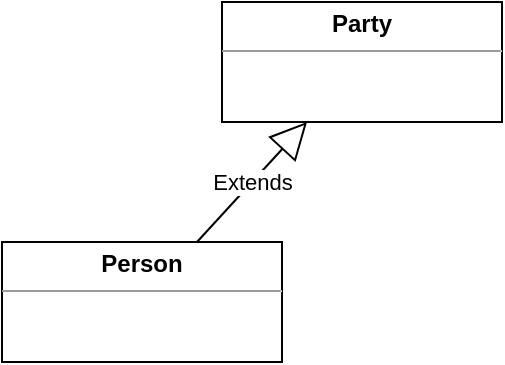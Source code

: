 <mxfile version="13.11.0" type="github">
  <diagram id="WDRfQYIRjnSFrek8GdsS" name="Page-1">
    <mxGraphModel dx="1038" dy="580" grid="1" gridSize="10" guides="1" tooltips="1" connect="1" arrows="1" fold="1" page="1" pageScale="1" pageWidth="850" pageHeight="1100" math="0" shadow="0">
      <root>
        <mxCell id="0" />
        <mxCell id="1" parent="0" />
        <mxCell id="qD8StPKB9xO7428mHrEP-21" value="&lt;p style=&quot;margin: 0px ; margin-top: 4px ; text-align: center&quot;&gt;&lt;b&gt;Party&lt;/b&gt;&lt;/p&gt;&lt;hr size=&quot;1&quot;&gt;&lt;div style=&quot;height: 2px&quot;&gt;&lt;/div&gt;" style="verticalAlign=top;align=left;overflow=fill;fontSize=12;fontFamily=Helvetica;html=1;" vertex="1" parent="1">
          <mxGeometry x="370" y="40" width="140" height="60" as="geometry" />
        </mxCell>
        <mxCell id="qD8StPKB9xO7428mHrEP-22" value="&lt;p style=&quot;margin: 0px ; margin-top: 4px ; text-align: center&quot;&gt;&lt;b&gt;Person&lt;/b&gt;&lt;/p&gt;&lt;hr size=&quot;1&quot;&gt;&lt;div style=&quot;height: 2px&quot;&gt;&lt;/div&gt;" style="verticalAlign=top;align=left;overflow=fill;fontSize=12;fontFamily=Helvetica;html=1;" vertex="1" parent="1">
          <mxGeometry x="260" y="160" width="140" height="60" as="geometry" />
        </mxCell>
        <mxCell id="qD8StPKB9xO7428mHrEP-23" value="Extends" style="endArrow=block;endSize=16;endFill=0;html=1;" edge="1" parent="1" source="qD8StPKB9xO7428mHrEP-22" target="qD8StPKB9xO7428mHrEP-21">
          <mxGeometry width="160" relative="1" as="geometry">
            <mxPoint x="510" y="270" as="sourcePoint" />
            <mxPoint x="670" y="270" as="targetPoint" />
          </mxGeometry>
        </mxCell>
      </root>
    </mxGraphModel>
  </diagram>
</mxfile>
